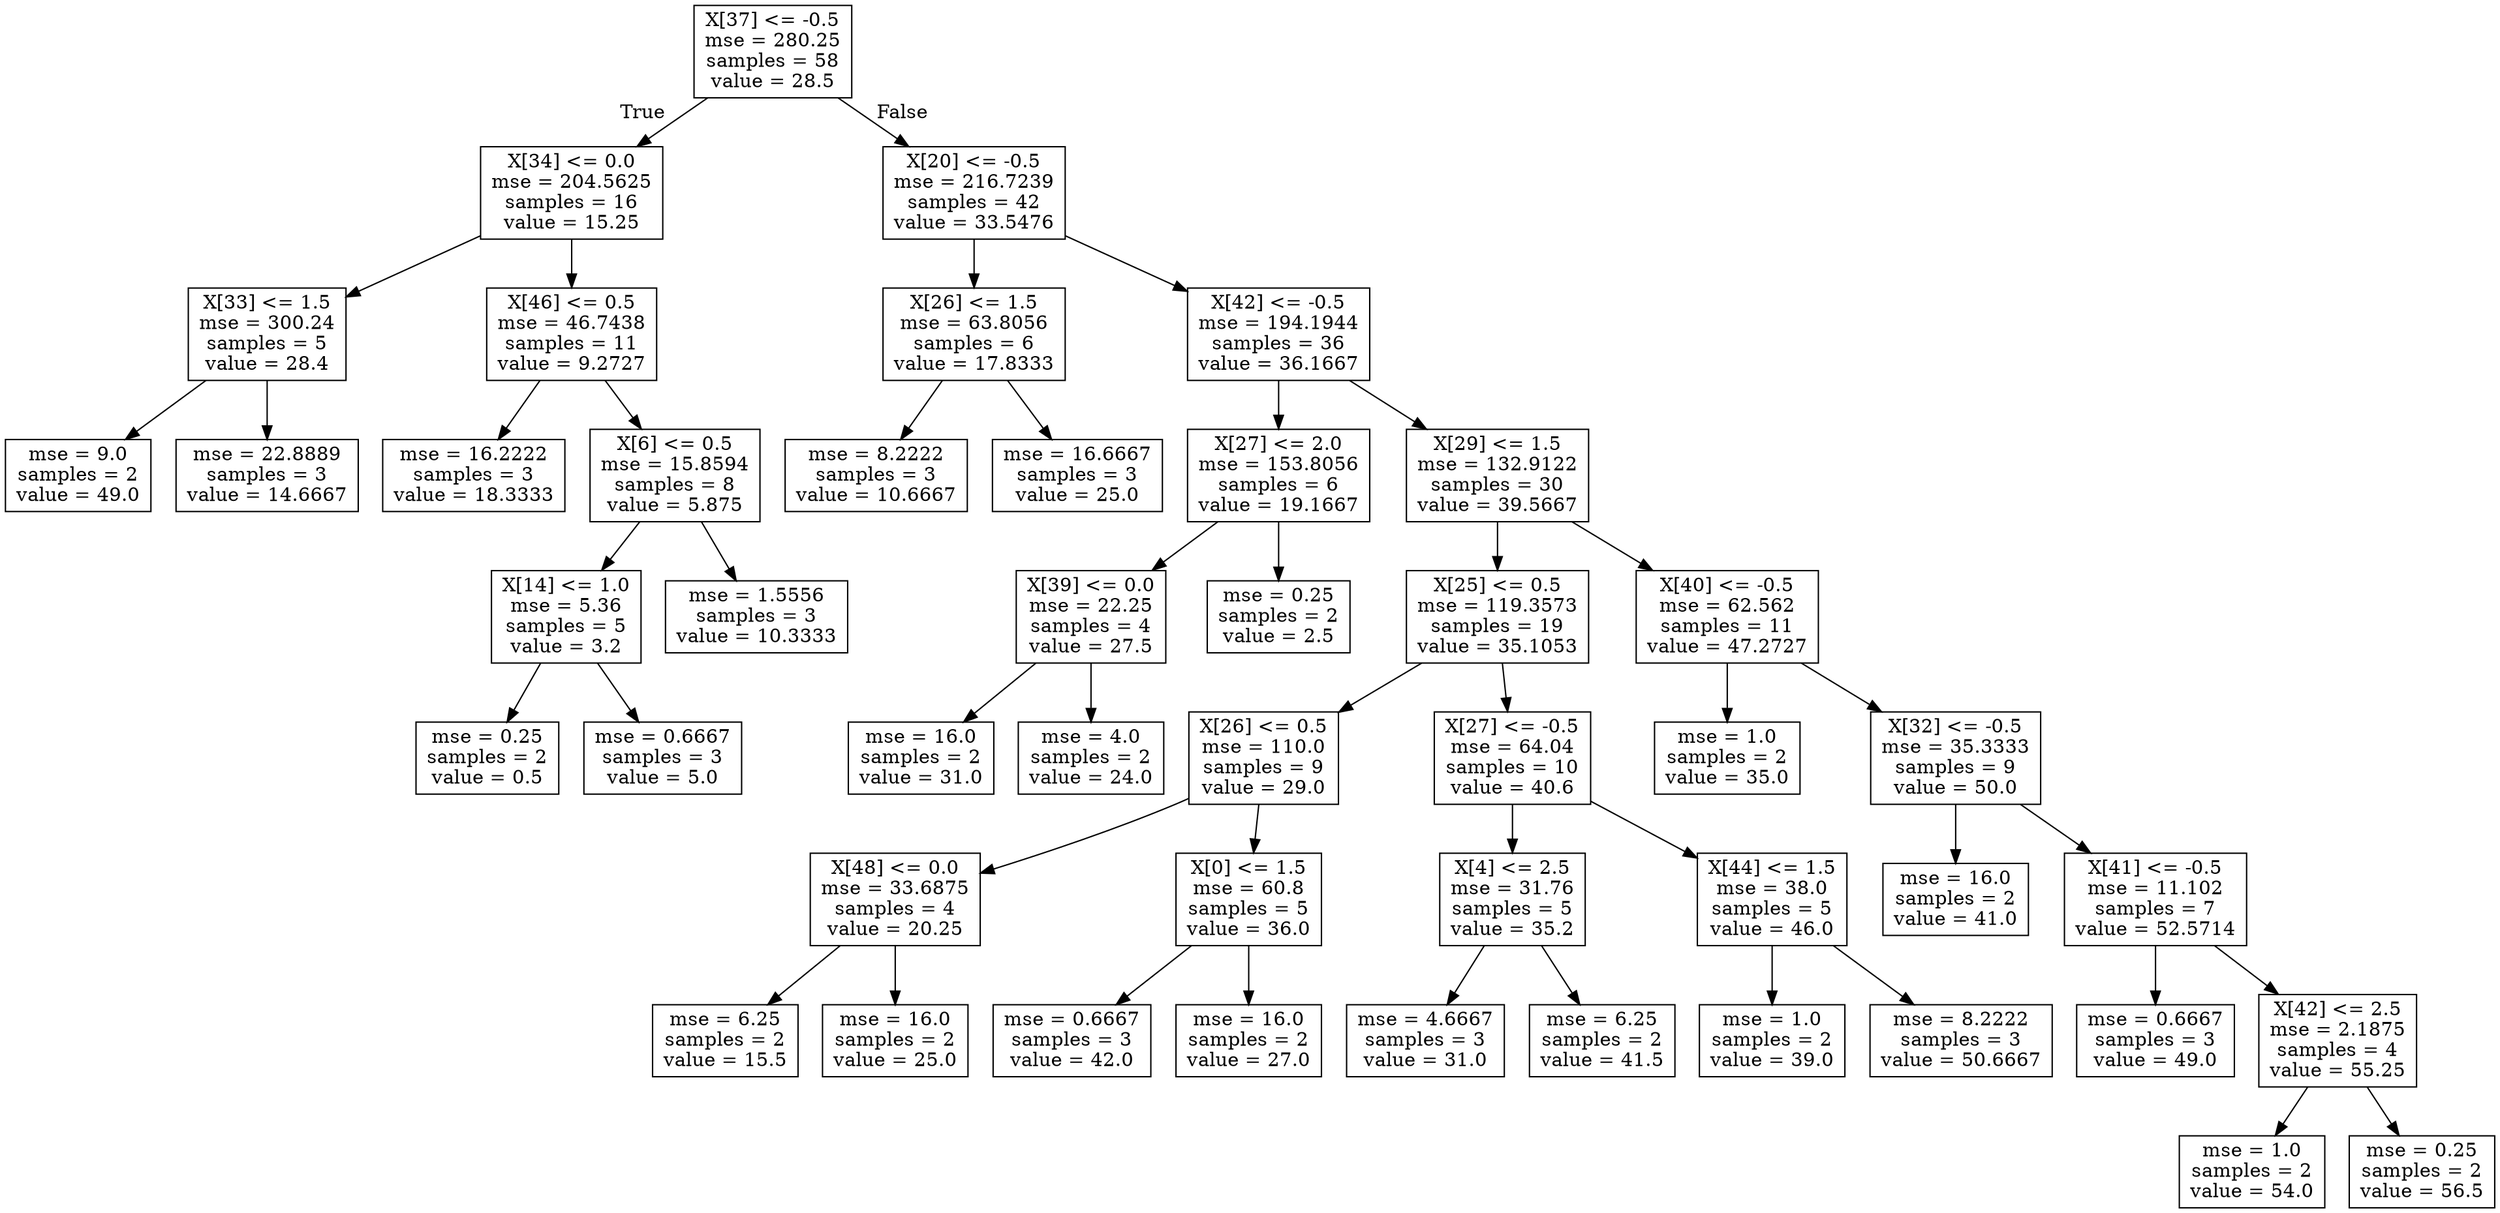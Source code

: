digraph Tree {
node [shape=box] ;
0 [label="X[37] <= -0.5\nmse = 280.25\nsamples = 58\nvalue = 28.5"] ;
1 [label="X[34] <= 0.0\nmse = 204.5625\nsamples = 16\nvalue = 15.25"] ;
0 -> 1 [labeldistance=2.5, labelangle=45, headlabel="True"] ;
2 [label="X[33] <= 1.5\nmse = 300.24\nsamples = 5\nvalue = 28.4"] ;
1 -> 2 ;
3 [label="mse = 9.0\nsamples = 2\nvalue = 49.0"] ;
2 -> 3 ;
4 [label="mse = 22.8889\nsamples = 3\nvalue = 14.6667"] ;
2 -> 4 ;
5 [label="X[46] <= 0.5\nmse = 46.7438\nsamples = 11\nvalue = 9.2727"] ;
1 -> 5 ;
6 [label="mse = 16.2222\nsamples = 3\nvalue = 18.3333"] ;
5 -> 6 ;
7 [label="X[6] <= 0.5\nmse = 15.8594\nsamples = 8\nvalue = 5.875"] ;
5 -> 7 ;
8 [label="X[14] <= 1.0\nmse = 5.36\nsamples = 5\nvalue = 3.2"] ;
7 -> 8 ;
9 [label="mse = 0.25\nsamples = 2\nvalue = 0.5"] ;
8 -> 9 ;
10 [label="mse = 0.6667\nsamples = 3\nvalue = 5.0"] ;
8 -> 10 ;
11 [label="mse = 1.5556\nsamples = 3\nvalue = 10.3333"] ;
7 -> 11 ;
12 [label="X[20] <= -0.5\nmse = 216.7239\nsamples = 42\nvalue = 33.5476"] ;
0 -> 12 [labeldistance=2.5, labelangle=-45, headlabel="False"] ;
13 [label="X[26] <= 1.5\nmse = 63.8056\nsamples = 6\nvalue = 17.8333"] ;
12 -> 13 ;
14 [label="mse = 8.2222\nsamples = 3\nvalue = 10.6667"] ;
13 -> 14 ;
15 [label="mse = 16.6667\nsamples = 3\nvalue = 25.0"] ;
13 -> 15 ;
16 [label="X[42] <= -0.5\nmse = 194.1944\nsamples = 36\nvalue = 36.1667"] ;
12 -> 16 ;
17 [label="X[27] <= 2.0\nmse = 153.8056\nsamples = 6\nvalue = 19.1667"] ;
16 -> 17 ;
18 [label="X[39] <= 0.0\nmse = 22.25\nsamples = 4\nvalue = 27.5"] ;
17 -> 18 ;
19 [label="mse = 16.0\nsamples = 2\nvalue = 31.0"] ;
18 -> 19 ;
20 [label="mse = 4.0\nsamples = 2\nvalue = 24.0"] ;
18 -> 20 ;
21 [label="mse = 0.25\nsamples = 2\nvalue = 2.5"] ;
17 -> 21 ;
22 [label="X[29] <= 1.5\nmse = 132.9122\nsamples = 30\nvalue = 39.5667"] ;
16 -> 22 ;
23 [label="X[25] <= 0.5\nmse = 119.3573\nsamples = 19\nvalue = 35.1053"] ;
22 -> 23 ;
24 [label="X[26] <= 0.5\nmse = 110.0\nsamples = 9\nvalue = 29.0"] ;
23 -> 24 ;
25 [label="X[48] <= 0.0\nmse = 33.6875\nsamples = 4\nvalue = 20.25"] ;
24 -> 25 ;
26 [label="mse = 6.25\nsamples = 2\nvalue = 15.5"] ;
25 -> 26 ;
27 [label="mse = 16.0\nsamples = 2\nvalue = 25.0"] ;
25 -> 27 ;
28 [label="X[0] <= 1.5\nmse = 60.8\nsamples = 5\nvalue = 36.0"] ;
24 -> 28 ;
29 [label="mse = 0.6667\nsamples = 3\nvalue = 42.0"] ;
28 -> 29 ;
30 [label="mse = 16.0\nsamples = 2\nvalue = 27.0"] ;
28 -> 30 ;
31 [label="X[27] <= -0.5\nmse = 64.04\nsamples = 10\nvalue = 40.6"] ;
23 -> 31 ;
32 [label="X[4] <= 2.5\nmse = 31.76\nsamples = 5\nvalue = 35.2"] ;
31 -> 32 ;
33 [label="mse = 4.6667\nsamples = 3\nvalue = 31.0"] ;
32 -> 33 ;
34 [label="mse = 6.25\nsamples = 2\nvalue = 41.5"] ;
32 -> 34 ;
35 [label="X[44] <= 1.5\nmse = 38.0\nsamples = 5\nvalue = 46.0"] ;
31 -> 35 ;
36 [label="mse = 1.0\nsamples = 2\nvalue = 39.0"] ;
35 -> 36 ;
37 [label="mse = 8.2222\nsamples = 3\nvalue = 50.6667"] ;
35 -> 37 ;
38 [label="X[40] <= -0.5\nmse = 62.562\nsamples = 11\nvalue = 47.2727"] ;
22 -> 38 ;
39 [label="mse = 1.0\nsamples = 2\nvalue = 35.0"] ;
38 -> 39 ;
40 [label="X[32] <= -0.5\nmse = 35.3333\nsamples = 9\nvalue = 50.0"] ;
38 -> 40 ;
41 [label="mse = 16.0\nsamples = 2\nvalue = 41.0"] ;
40 -> 41 ;
42 [label="X[41] <= -0.5\nmse = 11.102\nsamples = 7\nvalue = 52.5714"] ;
40 -> 42 ;
43 [label="mse = 0.6667\nsamples = 3\nvalue = 49.0"] ;
42 -> 43 ;
44 [label="X[42] <= 2.5\nmse = 2.1875\nsamples = 4\nvalue = 55.25"] ;
42 -> 44 ;
45 [label="mse = 1.0\nsamples = 2\nvalue = 54.0"] ;
44 -> 45 ;
46 [label="mse = 0.25\nsamples = 2\nvalue = 56.5"] ;
44 -> 46 ;
}